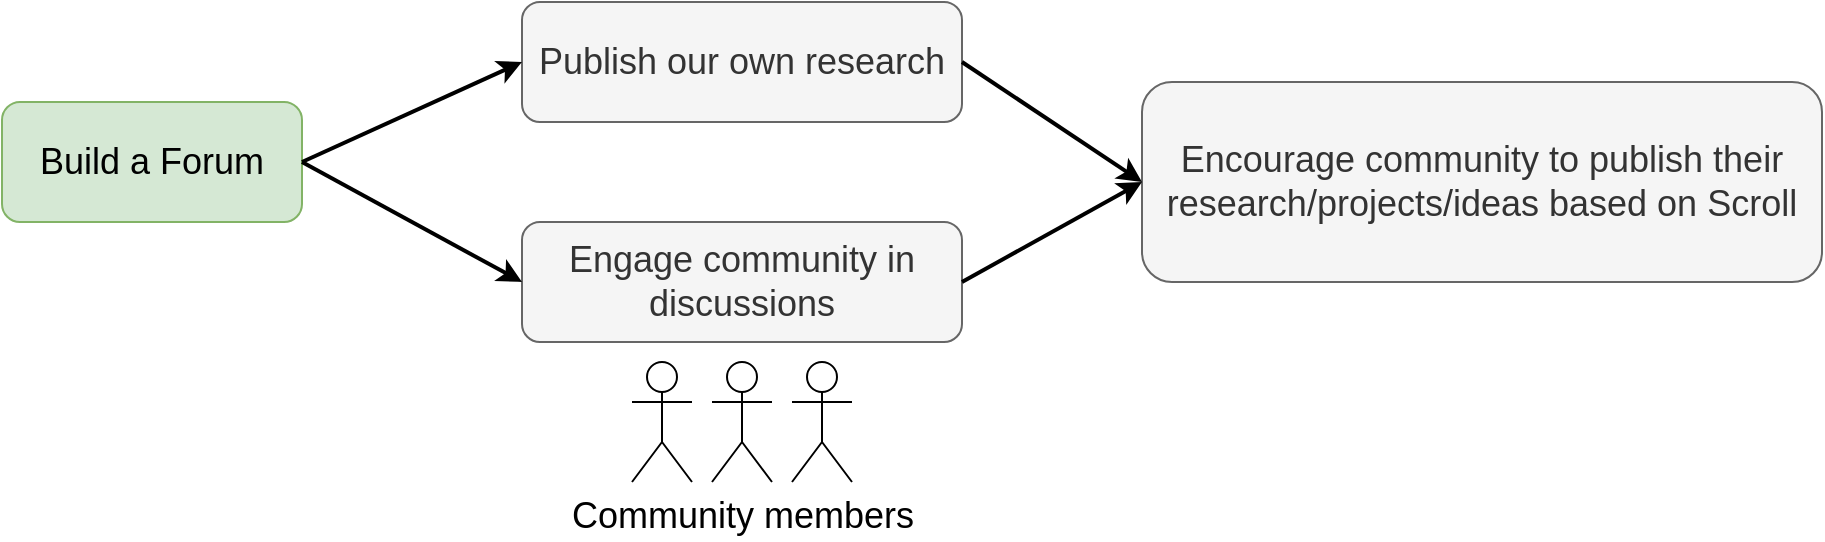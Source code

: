<mxfile version="20.3.6" type="github">
  <diagram id="UVyEzjZeW7t1hH5NRSwj" name="Page-1">
    <mxGraphModel dx="1018" dy="659" grid="1" gridSize="10" guides="1" tooltips="1" connect="1" arrows="1" fold="1" page="1" pageScale="1" pageWidth="850" pageHeight="1100" math="0" shadow="0">
      <root>
        <mxCell id="0" />
        <mxCell id="1" parent="0" />
        <mxCell id="6odyf6oBOMub9okKzpVn-1" value="&lt;font style=&quot;font-size: 18px;&quot;&gt;Build a Forum&lt;/font&gt;" style="rounded=1;whiteSpace=wrap;html=1;fillColor=#d5e8d4;strokeColor=#82b366;" vertex="1" parent="1">
          <mxGeometry x="30" y="330" width="150" height="60" as="geometry" />
        </mxCell>
        <mxCell id="6odyf6oBOMub9okKzpVn-10" value="&lt;span style=&quot;font-size: 18px;&quot;&gt;Publish our own research&lt;/span&gt;" style="rounded=1;whiteSpace=wrap;html=1;fillColor=#f5f5f5;fontColor=#333333;strokeColor=#666666;" vertex="1" parent="1">
          <mxGeometry x="290" y="280" width="220" height="60" as="geometry" />
        </mxCell>
        <mxCell id="6odyf6oBOMub9okKzpVn-12" value="&lt;span style=&quot;font-size: 18px;&quot;&gt;Engage community in discussions&lt;/span&gt;" style="rounded=1;whiteSpace=wrap;html=1;fillColor=#f5f5f5;fontColor=#333333;strokeColor=#666666;" vertex="1" parent="1">
          <mxGeometry x="290" y="390" width="220" height="60" as="geometry" />
        </mxCell>
        <mxCell id="6odyf6oBOMub9okKzpVn-13" value="" style="endArrow=classic;html=1;rounded=0;strokeWidth=2;fontSize=18;exitX=1;exitY=0.5;exitDx=0;exitDy=0;entryX=0;entryY=0.5;entryDx=0;entryDy=0;" edge="1" parent="1" source="6odyf6oBOMub9okKzpVn-1" target="6odyf6oBOMub9okKzpVn-10">
          <mxGeometry width="50" height="50" relative="1" as="geometry">
            <mxPoint x="400" y="330" as="sourcePoint" />
            <mxPoint x="450" y="280" as="targetPoint" />
          </mxGeometry>
        </mxCell>
        <mxCell id="6odyf6oBOMub9okKzpVn-14" value="" style="endArrow=classic;html=1;rounded=0;strokeWidth=2;fontSize=18;exitX=1;exitY=0.5;exitDx=0;exitDy=0;entryX=0;entryY=0.5;entryDx=0;entryDy=0;" edge="1" parent="1" source="6odyf6oBOMub9okKzpVn-1" target="6odyf6oBOMub9okKzpVn-12">
          <mxGeometry width="50" height="50" relative="1" as="geometry">
            <mxPoint x="190" y="370" as="sourcePoint" />
            <mxPoint x="300" y="320" as="targetPoint" />
          </mxGeometry>
        </mxCell>
        <mxCell id="6odyf6oBOMub9okKzpVn-15" value="Community members" style="shape=umlActor;verticalLabelPosition=bottom;verticalAlign=top;html=1;outlineConnect=0;fontSize=18;" vertex="1" parent="1">
          <mxGeometry x="385" y="460" width="30" height="60" as="geometry" />
        </mxCell>
        <mxCell id="6odyf6oBOMub9okKzpVn-17" value="" style="shape=umlActor;verticalLabelPosition=bottom;verticalAlign=top;html=1;outlineConnect=0;fontSize=18;" vertex="1" parent="1">
          <mxGeometry x="345" y="460" width="30" height="60" as="geometry" />
        </mxCell>
        <mxCell id="6odyf6oBOMub9okKzpVn-19" value="" style="shape=umlActor;verticalLabelPosition=bottom;verticalAlign=top;html=1;outlineConnect=0;fontSize=18;" vertex="1" parent="1">
          <mxGeometry x="425" y="460" width="30" height="60" as="geometry" />
        </mxCell>
        <mxCell id="6odyf6oBOMub9okKzpVn-22" value="&lt;span style=&quot;font-size: 18px;&quot;&gt;Encourage community to publish their research/projects/ideas based on Scroll&lt;/span&gt;" style="rounded=1;whiteSpace=wrap;html=1;fillColor=#f5f5f5;fontColor=#333333;strokeColor=#666666;" vertex="1" parent="1">
          <mxGeometry x="600" y="320" width="340" height="100" as="geometry" />
        </mxCell>
        <mxCell id="6odyf6oBOMub9okKzpVn-23" value="" style="endArrow=classic;html=1;rounded=0;strokeWidth=2;fontSize=18;exitX=1;exitY=0.5;exitDx=0;exitDy=0;entryX=0;entryY=0.5;entryDx=0;entryDy=0;" edge="1" parent="1" source="6odyf6oBOMub9okKzpVn-10" target="6odyf6oBOMub9okKzpVn-22">
          <mxGeometry width="50" height="50" relative="1" as="geometry">
            <mxPoint x="400" y="300" as="sourcePoint" />
            <mxPoint x="450" y="250" as="targetPoint" />
          </mxGeometry>
        </mxCell>
        <mxCell id="6odyf6oBOMub9okKzpVn-24" value="" style="endArrow=classic;html=1;rounded=0;strokeWidth=2;fontSize=18;exitX=1;exitY=0.5;exitDx=0;exitDy=0;entryX=0;entryY=0.5;entryDx=0;entryDy=0;" edge="1" parent="1" source="6odyf6oBOMub9okKzpVn-12" target="6odyf6oBOMub9okKzpVn-22">
          <mxGeometry width="50" height="50" relative="1" as="geometry">
            <mxPoint x="520" y="320" as="sourcePoint" />
            <mxPoint x="610" y="380" as="targetPoint" />
          </mxGeometry>
        </mxCell>
      </root>
    </mxGraphModel>
  </diagram>
</mxfile>
